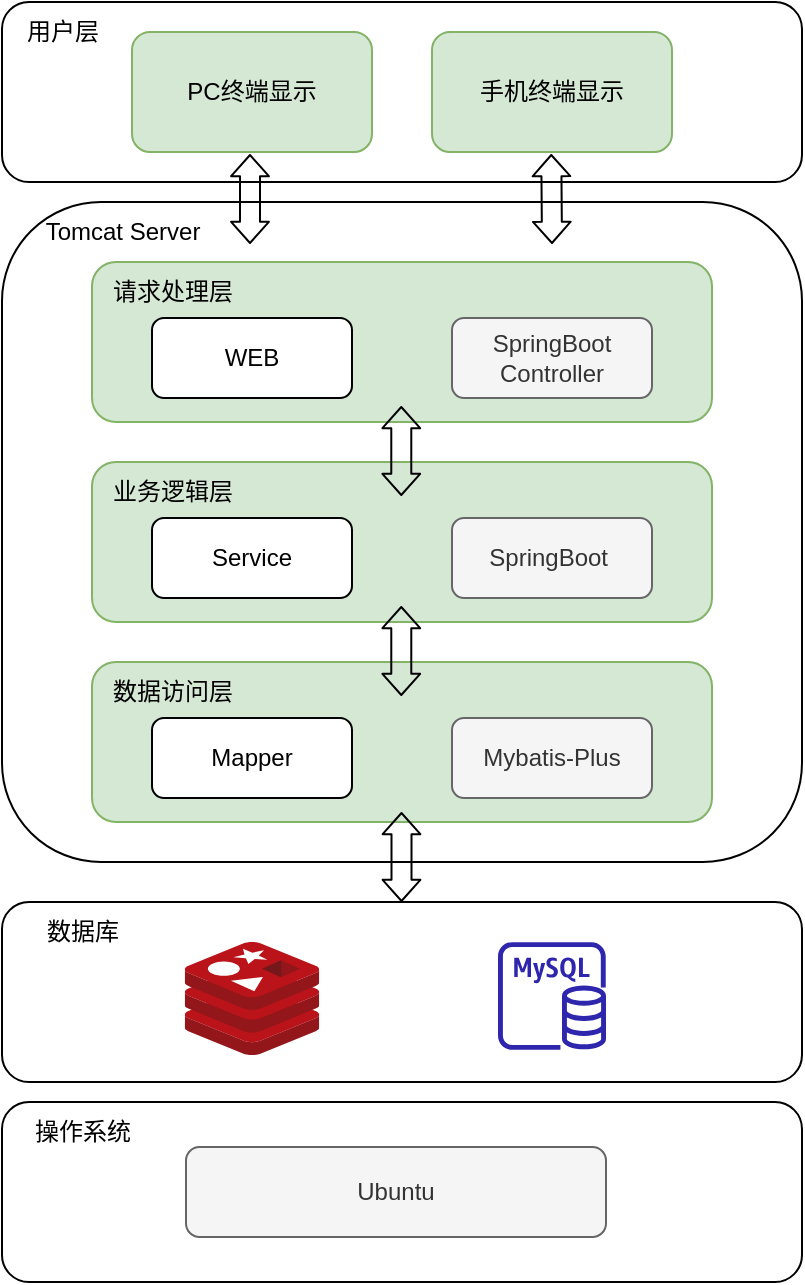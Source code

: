 <mxfile>
    <diagram id="q7_5a3j1Oo7r7kK69dVP" name="Page-1">
        <mxGraphModel dx="705" dy="779" grid="1" gridSize="10" guides="1" tooltips="1" connect="1" arrows="1" fold="1" page="1" pageScale="1" pageWidth="400" pageHeight="650" background="#ffffff" math="0" shadow="0">
            <root>
                <mxCell id="0"/>
                <mxCell id="1" parent="0"/>
                <mxCell id="2" value="" style="rounded=1;whiteSpace=wrap;html=1;" parent="1" vertex="1">
                    <mxGeometry width="400" height="90" as="geometry"/>
                </mxCell>
                <mxCell id="3" value="用户层" style="text;html=1;align=center;verticalAlign=middle;resizable=0;points=[];autosize=1;strokeColor=none;fillColor=none;" parent="1" vertex="1">
                    <mxGeometry width="60" height="30" as="geometry"/>
                </mxCell>
                <mxCell id="4" value="PC终端显示" style="rounded=1;whiteSpace=wrap;html=1;fillColor=#d5e8d4;strokeColor=#82b366;" parent="1" vertex="1">
                    <mxGeometry x="65" y="15" width="120" height="60" as="geometry"/>
                </mxCell>
                <mxCell id="5" value="手机终端显示" style="rounded=1;whiteSpace=wrap;html=1;fillColor=#d5e8d4;strokeColor=#82b366;" parent="1" vertex="1">
                    <mxGeometry x="215" y="15" width="120" height="60" as="geometry"/>
                </mxCell>
                <mxCell id="6" value="" style="rounded=1;whiteSpace=wrap;html=1;" parent="1" vertex="1">
                    <mxGeometry y="100" width="400" height="330" as="geometry"/>
                </mxCell>
                <mxCell id="7" value="Tomcat Server" style="text;html=1;align=center;verticalAlign=middle;resizable=0;points=[];autosize=1;strokeColor=none;fillColor=none;" parent="1" vertex="1">
                    <mxGeometry x="10" y="100" width="100" height="30" as="geometry"/>
                </mxCell>
                <mxCell id="8" value="" style="rounded=1;whiteSpace=wrap;html=1;fillColor=#d5e8d4;strokeColor=#82b366;" parent="1" vertex="1">
                    <mxGeometry x="45" y="130" width="310" height="80" as="geometry"/>
                </mxCell>
                <mxCell id="9" value="WEB" style="rounded=1;whiteSpace=wrap;html=1;" parent="1" vertex="1">
                    <mxGeometry x="75" y="158" width="100" height="40" as="geometry"/>
                </mxCell>
                <mxCell id="10" value="SpringBoot Controller" style="rounded=1;whiteSpace=wrap;html=1;fillColor=#f5f5f5;fontColor=#333333;strokeColor=#666666;" parent="1" vertex="1">
                    <mxGeometry x="225" y="158" width="100" height="40" as="geometry"/>
                </mxCell>
                <mxCell id="17" value="请求处理层" style="text;html=1;align=center;verticalAlign=middle;resizable=0;points=[];autosize=1;strokeColor=none;fillColor=none;" parent="1" vertex="1">
                    <mxGeometry x="45" y="130" width="80" height="30" as="geometry"/>
                </mxCell>
                <mxCell id="20" value="" style="rounded=1;whiteSpace=wrap;html=1;fillColor=#d5e8d4;strokeColor=#82b366;" parent="1" vertex="1">
                    <mxGeometry x="45" y="230" width="310" height="80" as="geometry"/>
                </mxCell>
                <mxCell id="21" value="Service" style="rounded=1;whiteSpace=wrap;html=1;" parent="1" vertex="1">
                    <mxGeometry x="75" y="258" width="100" height="40" as="geometry"/>
                </mxCell>
                <mxCell id="22" value="SpringBoot&amp;nbsp;" style="rounded=1;whiteSpace=wrap;html=1;fillColor=#f5f5f5;fontColor=#333333;strokeColor=#666666;" parent="1" vertex="1">
                    <mxGeometry x="225" y="258" width="100" height="40" as="geometry"/>
                </mxCell>
                <mxCell id="24" value="" style="rounded=1;whiteSpace=wrap;html=1;fillColor=#d5e8d4;strokeColor=#82b366;" parent="1" vertex="1">
                    <mxGeometry x="45" y="330" width="310" height="80" as="geometry"/>
                </mxCell>
                <mxCell id="25" value="Mapper" style="rounded=1;whiteSpace=wrap;html=1;" parent="1" vertex="1">
                    <mxGeometry x="75" y="358" width="100" height="40" as="geometry"/>
                </mxCell>
                <mxCell id="26" value="Mybatis-Plus" style="rounded=1;whiteSpace=wrap;html=1;fillColor=#f5f5f5;fontColor=#333333;strokeColor=#666666;" parent="1" vertex="1">
                    <mxGeometry x="225" y="358" width="100" height="40" as="geometry"/>
                </mxCell>
                <mxCell id="18" value="业务逻辑层" style="text;html=1;align=center;verticalAlign=middle;resizable=0;points=[];autosize=1;strokeColor=none;fillColor=none;" parent="1" vertex="1">
                    <mxGeometry x="45" y="230" width="80" height="30" as="geometry"/>
                </mxCell>
                <mxCell id="19" value="数据访问层" style="text;html=1;align=center;verticalAlign=middle;resizable=0;points=[];autosize=1;strokeColor=none;fillColor=none;" parent="1" vertex="1">
                    <mxGeometry x="45" y="330" width="80" height="30" as="geometry"/>
                </mxCell>
                <mxCell id="28" value="" style="shape=flexArrow;endArrow=classic;startArrow=classic;html=1;endWidth=7.874;endSize=3.202;startWidth=7.874;startSize=3.202;" parent="1" edge="1">
                    <mxGeometry width="100" height="100" relative="1" as="geometry">
                        <mxPoint x="275" y="121" as="sourcePoint"/>
                        <mxPoint x="274.64" y="76" as="targetPoint"/>
                    </mxGeometry>
                </mxCell>
                <mxCell id="31" value="" style="shape=flexArrow;endArrow=classic;startArrow=classic;html=1;endWidth=7.874;endSize=3.202;startWidth=7.874;startSize=3.202;" parent="1" edge="1">
                    <mxGeometry width="100" height="100" relative="1" as="geometry">
                        <mxPoint x="124" y="121" as="sourcePoint"/>
                        <mxPoint x="124" y="76" as="targetPoint"/>
                    </mxGeometry>
                </mxCell>
                <mxCell id="35" value="" style="shape=flexArrow;endArrow=classic;startArrow=classic;html=1;endWidth=7.874;endSize=3.202;startWidth=7.874;startSize=3.202;" parent="1" edge="1">
                    <mxGeometry width="100" height="100" relative="1" as="geometry">
                        <mxPoint x="199.64" y="247" as="sourcePoint"/>
                        <mxPoint x="199.64" y="202" as="targetPoint"/>
                    </mxGeometry>
                </mxCell>
                <mxCell id="36" value="" style="shape=flexArrow;endArrow=classic;startArrow=classic;html=1;endWidth=7.874;endSize=3.202;startWidth=7.874;startSize=3.202;" parent="1" edge="1">
                    <mxGeometry width="100" height="100" relative="1" as="geometry">
                        <mxPoint x="199.64" y="347" as="sourcePoint"/>
                        <mxPoint x="199.64" y="302" as="targetPoint"/>
                    </mxGeometry>
                </mxCell>
                <mxCell id="37" value="" style="rounded=1;whiteSpace=wrap;html=1;" parent="1" vertex="1">
                    <mxGeometry y="450" width="400" height="90" as="geometry"/>
                </mxCell>
                <mxCell id="38" value="数据库" style="text;html=1;align=center;verticalAlign=middle;resizable=0;points=[];autosize=1;strokeColor=none;fillColor=none;" parent="1" vertex="1">
                    <mxGeometry x="10" y="450" width="60" height="30" as="geometry"/>
                </mxCell>
                <mxCell id="40" value="" style="sketch=0;outlineConnect=0;fontColor=#232F3E;gradientColor=none;fillColor=#2E27AD;strokeColor=none;dashed=0;verticalLabelPosition=bottom;verticalAlign=top;align=center;html=1;fontSize=12;fontStyle=0;aspect=fixed;pointerEvents=1;shape=mxgraph.aws4.rds_mysql_instance;" parent="1" vertex="1">
                    <mxGeometry x="248" y="470" width="54" height="54" as="geometry"/>
                </mxCell>
                <mxCell id="41" value="" style="sketch=0;aspect=fixed;html=1;points=[];align=center;image;fontSize=12;image=img/lib/mscae/Cache_Redis_Product.svg;" parent="1" vertex="1">
                    <mxGeometry x="91.37" y="470" width="67.26" height="56.5" as="geometry"/>
                </mxCell>
                <mxCell id="42" value="" style="shape=flexArrow;endArrow=classic;startArrow=classic;html=1;endWidth=7.874;endSize=3.202;startWidth=7.874;startSize=3.202;" parent="1" edge="1">
                    <mxGeometry width="100" height="100" relative="1" as="geometry">
                        <mxPoint x="199.75" y="450" as="sourcePoint"/>
                        <mxPoint x="199.75" y="405" as="targetPoint"/>
                    </mxGeometry>
                </mxCell>
                <mxCell id="43" value="" style="rounded=1;whiteSpace=wrap;html=1;" parent="1" vertex="1">
                    <mxGeometry y="550" width="400" height="90" as="geometry"/>
                </mxCell>
                <mxCell id="44" value="操作系统" style="text;html=1;align=center;verticalAlign=middle;resizable=0;points=[];autosize=1;strokeColor=none;fillColor=none;" parent="1" vertex="1">
                    <mxGeometry x="5" y="550" width="70" height="30" as="geometry"/>
                </mxCell>
                <mxCell id="46" value="Ubuntu" style="rounded=1;whiteSpace=wrap;html=1;fillColor=#f5f5f5;fontColor=#333333;strokeColor=#666666;" parent="1" vertex="1">
                    <mxGeometry x="92" y="572.5" width="210" height="45" as="geometry"/>
                </mxCell>
            </root>
        </mxGraphModel>
    </diagram>
</mxfile>